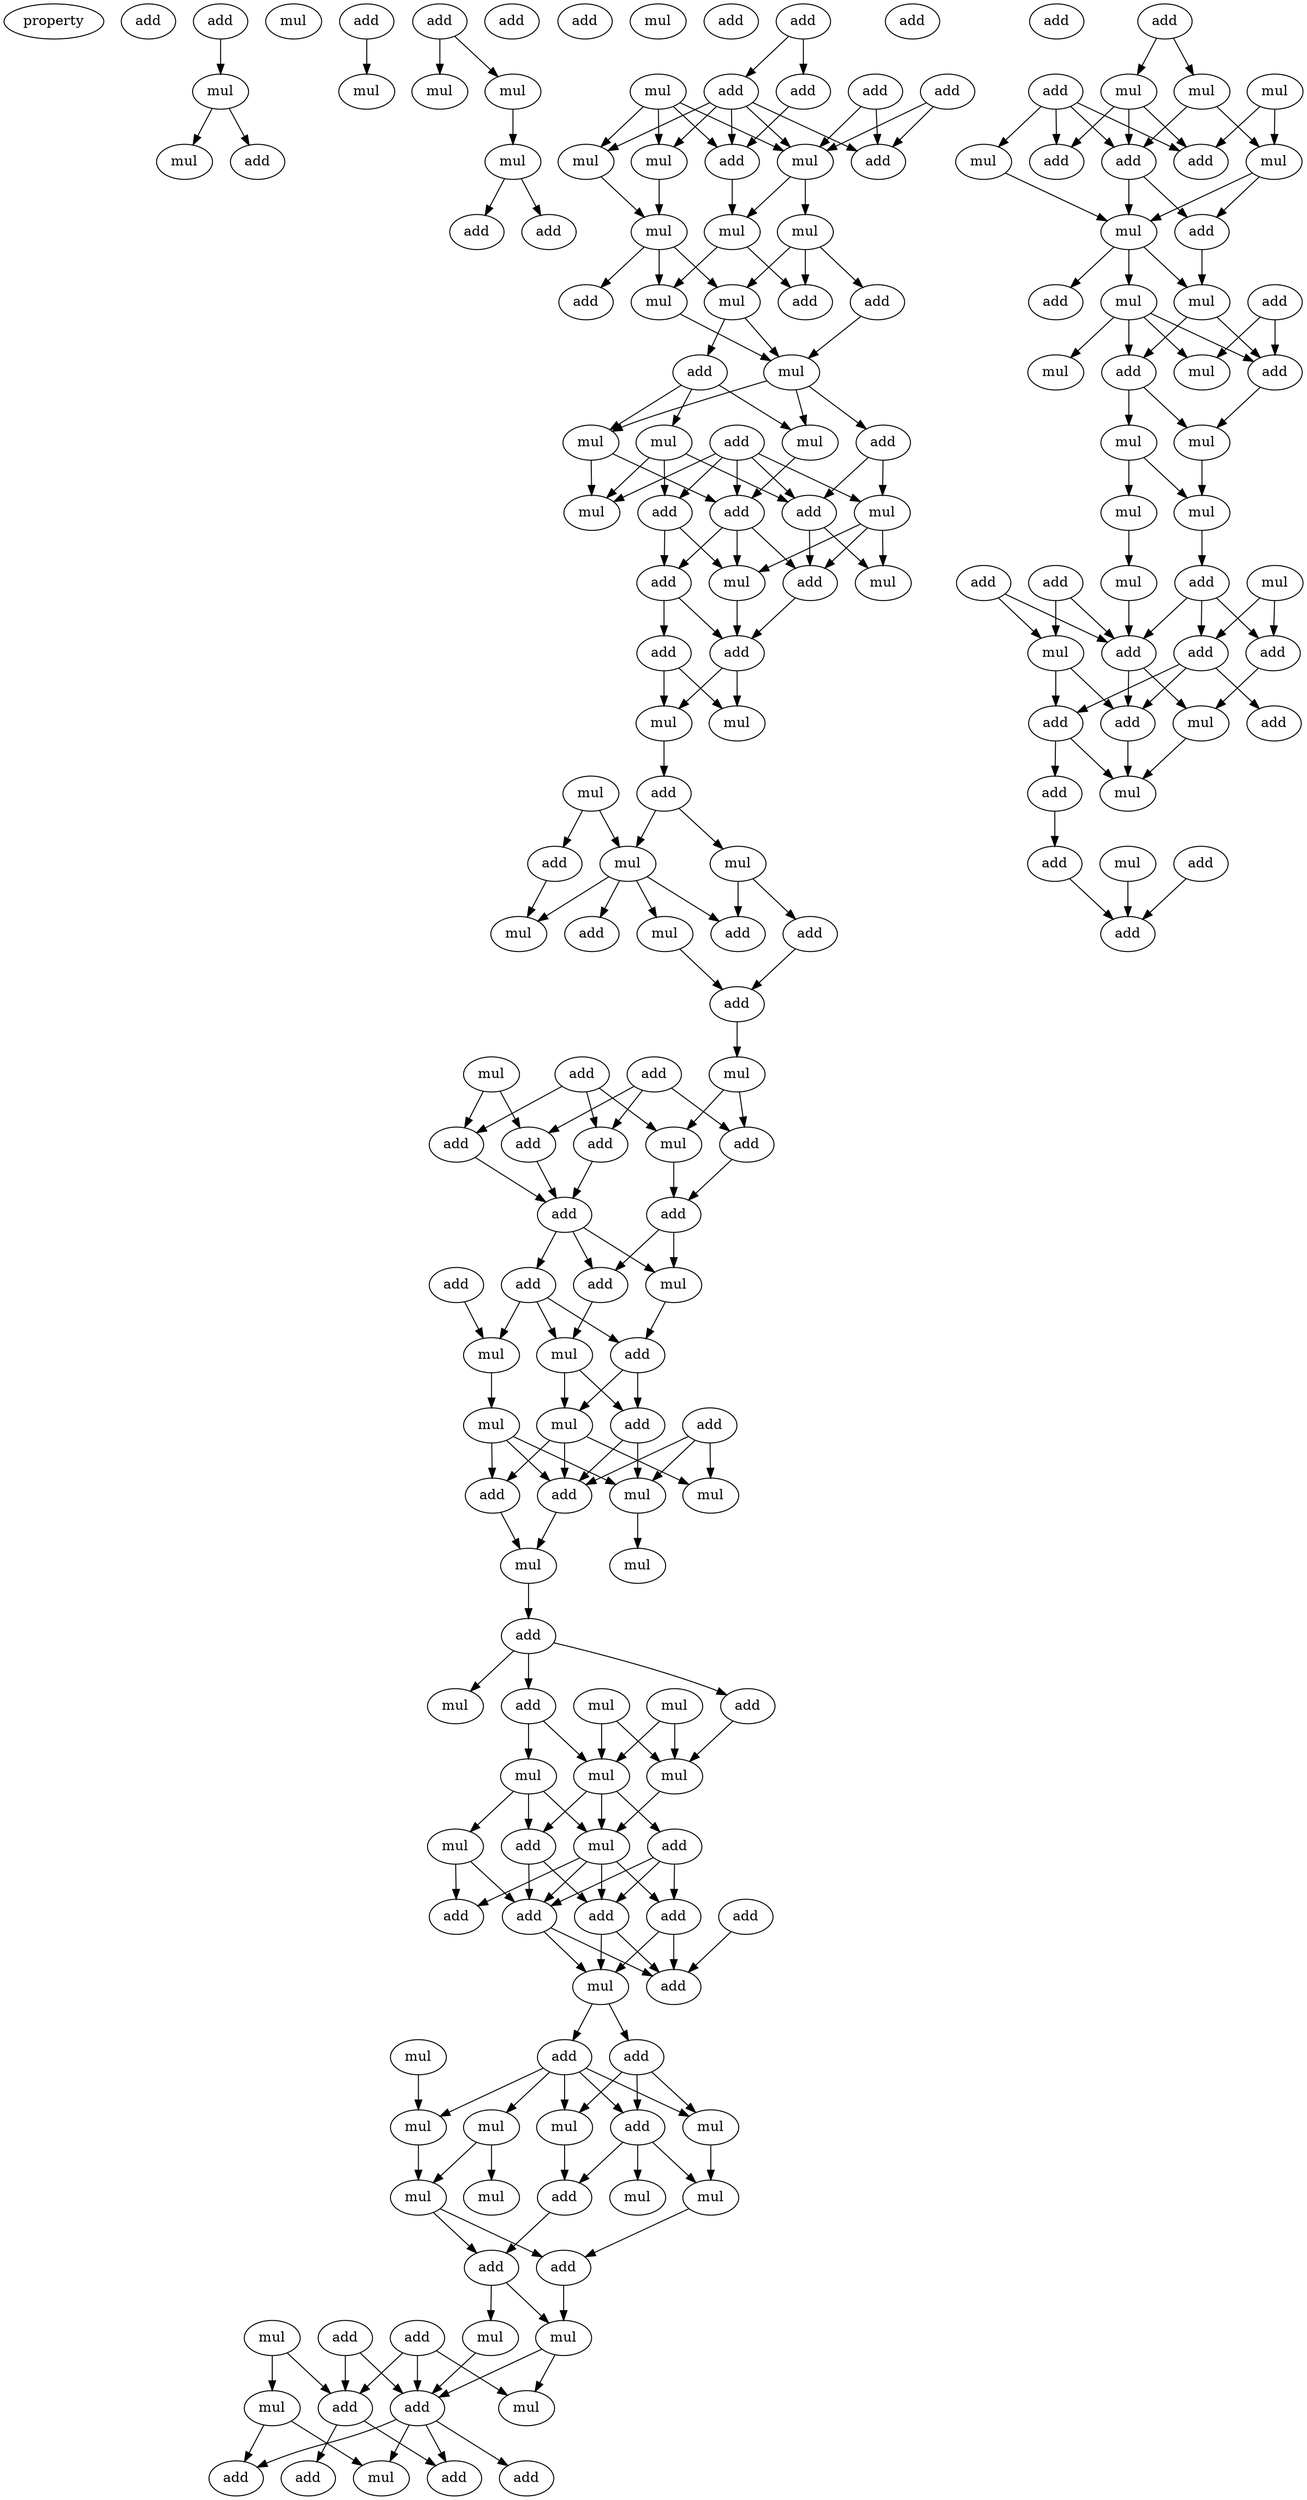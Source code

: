 digraph {
    node [fontcolor=black]
    property [mul=2,lf=1.7]
    0 [ label = add ];
    1 [ label = add ];
    2 [ label = mul ];
    3 [ label = add ];
    4 [ label = mul ];
    5 [ label = mul ];
    6 [ label = mul ];
    7 [ label = add ];
    8 [ label = add ];
    9 [ label = add ];
    10 [ label = add ];
    11 [ label = mul ];
    12 [ label = mul ];
    13 [ label = mul ];
    14 [ label = mul ];
    15 [ label = add ];
    16 [ label = add ];
    17 [ label = add ];
    18 [ label = add ];
    19 [ label = mul ];
    20 [ label = add ];
    21 [ label = add ];
    22 [ label = add ];
    23 [ label = add ];
    24 [ label = mul ];
    25 [ label = add ];
    26 [ label = add ];
    27 [ label = mul ];
    28 [ label = mul ];
    29 [ label = mul ];
    30 [ label = mul ];
    31 [ label = mul ];
    32 [ label = add ];
    33 [ label = add ];
    34 [ label = mul ];
    35 [ label = mul ];
    36 [ label = add ];
    37 [ label = add ];
    38 [ label = mul ];
    39 [ label = add ];
    40 [ label = mul ];
    41 [ label = mul ];
    42 [ label = mul ];
    43 [ label = add ];
    44 [ label = add ];
    45 [ label = add ];
    46 [ label = mul ];
    47 [ label = mul ];
    48 [ label = add ];
    49 [ label = mul ];
    50 [ label = mul ];
    51 [ label = add ];
    52 [ label = add ];
    53 [ label = add ];
    54 [ label = add ];
    55 [ label = mul ];
    56 [ label = mul ];
    57 [ label = add ];
    58 [ label = mul ];
    59 [ label = add ];
    60 [ label = mul ];
    61 [ label = mul ];
    62 [ label = mul ];
    63 [ label = add ];
    64 [ label = add ];
    65 [ label = add ];
    66 [ label = mul ];
    67 [ label = add ];
    68 [ label = mul ];
    69 [ label = add ];
    70 [ label = add ];
    71 [ label = mul ];
    72 [ label = add ];
    73 [ label = add ];
    74 [ label = add ];
    75 [ label = add ];
    76 [ label = mul ];
    77 [ label = add ];
    78 [ label = add ];
    79 [ label = add ];
    80 [ label = add ];
    81 [ label = mul ];
    82 [ label = add ];
    83 [ label = add ];
    84 [ label = mul ];
    85 [ label = mul ];
    86 [ label = mul ];
    87 [ label = add ];
    88 [ label = mul ];
    89 [ label = add ];
    90 [ label = add ];
    91 [ label = mul ];
    92 [ label = add ];
    93 [ label = mul ];
    94 [ label = mul ];
    95 [ label = mul ];
    96 [ label = add ];
    97 [ label = mul ];
    98 [ label = add ];
    99 [ label = add ];
    100 [ label = mul ];
    101 [ label = mul ];
    102 [ label = mul ];
    103 [ label = mul ];
    104 [ label = mul ];
    105 [ label = mul ];
    106 [ label = add ];
    107 [ label = mul ];
    108 [ label = add ];
    109 [ label = add ];
    110 [ label = add ];
    111 [ label = add ];
    112 [ label = add ];
    113 [ label = add ];
    114 [ label = mul ];
    115 [ label = add ];
    116 [ label = add ];
    117 [ label = add ];
    118 [ label = mul ];
    119 [ label = mul ];
    120 [ label = mul ];
    121 [ label = add ];
    122 [ label = mul ];
    123 [ label = mul ];
    124 [ label = add ];
    125 [ label = mul ];
    126 [ label = mul ];
    127 [ label = mul ];
    128 [ label = mul ];
    129 [ label = add ];
    130 [ label = add ];
    131 [ label = mul ];
    132 [ label = add ];
    133 [ label = mul ];
    134 [ label = mul ];
    135 [ label = add ];
    136 [ label = mul ];
    137 [ label = mul ];
    138 [ label = add ];
    139 [ label = add ];
    140 [ label = add ];
    141 [ label = mul ];
    142 [ label = add ];
    143 [ label = add ];
    144 [ label = add ];
    145 [ label = add ];
    146 [ label = add ];
    147 [ label = add ];
    148 [ label = mul ];
    149 [ label = add ];
    150 [ label = mul ];
    151 [ label = mul ];
    152 [ label = add ];
    153 [ label = mul ];
    154 [ label = add ];
    155 [ label = mul ];
    156 [ label = add ];
    157 [ label = add ];
    158 [ label = mul ];
    159 [ label = mul ];
    160 [ label = mul ];
    161 [ label = add ];
    162 [ label = add ];
    163 [ label = add ];
    164 [ label = mul ];
    165 [ label = add ];
    166 [ label = mul ];
    167 [ label = mul ];
    168 [ label = mul ];
    169 [ label = mul ];
    170 [ label = mul ];
    171 [ label = mul ];
    172 [ label = add ];
    173 [ label = add ];
    174 [ label = add ];
    175 [ label = mul ];
    176 [ label = mul ];
    177 [ label = add ];
    178 [ label = add ];
    179 [ label = add ];
    180 [ label = mul ];
    181 [ label = add ];
    182 [ label = add ];
    183 [ label = add ];
    184 [ label = mul ];
    185 [ label = add ];
    186 [ label = mul ];
    187 [ label = add ];
    188 [ label = add ];
    189 [ label = add ];
    1 -> 4 [ name = 0 ];
    3 -> 6 [ name = 1 ];
    4 -> 5 [ name = 2 ];
    4 -> 7 [ name = 3 ];
    8 -> 11 [ name = 4 ];
    8 -> 12 [ name = 5 ];
    12 -> 13 [ name = 6 ];
    13 -> 15 [ name = 7 ];
    13 -> 17 [ name = 8 ];
    18 -> 22 [ name = 9 ];
    18 -> 23 [ name = 10 ];
    19 -> 24 [ name = 11 ];
    19 -> 25 [ name = 12 ];
    19 -> 27 [ name = 13 ];
    19 -> 28 [ name = 14 ];
    20 -> 24 [ name = 15 ];
    20 -> 26 [ name = 16 ];
    21 -> 24 [ name = 17 ];
    21 -> 26 [ name = 18 ];
    22 -> 24 [ name = 19 ];
    22 -> 25 [ name = 20 ];
    22 -> 26 [ name = 21 ];
    22 -> 27 [ name = 22 ];
    22 -> 28 [ name = 23 ];
    23 -> 25 [ name = 24 ];
    24 -> 30 [ name = 25 ];
    24 -> 31 [ name = 26 ];
    25 -> 31 [ name = 27 ];
    27 -> 29 [ name = 28 ];
    28 -> 29 [ name = 29 ];
    29 -> 32 [ name = 30 ];
    29 -> 34 [ name = 31 ];
    29 -> 35 [ name = 32 ];
    30 -> 33 [ name = 33 ];
    30 -> 35 [ name = 34 ];
    30 -> 36 [ name = 35 ];
    31 -> 33 [ name = 36 ];
    31 -> 34 [ name = 37 ];
    34 -> 38 [ name = 38 ];
    35 -> 37 [ name = 39 ];
    35 -> 38 [ name = 40 ];
    36 -> 38 [ name = 41 ];
    37 -> 40 [ name = 42 ];
    37 -> 41 [ name = 43 ];
    37 -> 42 [ name = 44 ];
    38 -> 41 [ name = 45 ];
    38 -> 42 [ name = 46 ];
    38 -> 43 [ name = 47 ];
    39 -> 44 [ name = 48 ];
    39 -> 45 [ name = 49 ];
    39 -> 46 [ name = 50 ];
    39 -> 47 [ name = 51 ];
    39 -> 48 [ name = 52 ];
    40 -> 44 [ name = 53 ];
    40 -> 46 [ name = 54 ];
    40 -> 48 [ name = 55 ];
    41 -> 45 [ name = 56 ];
    41 -> 46 [ name = 57 ];
    42 -> 45 [ name = 58 ];
    43 -> 47 [ name = 59 ];
    43 -> 48 [ name = 60 ];
    44 -> 49 [ name = 61 ];
    44 -> 52 [ name = 62 ];
    45 -> 49 [ name = 63 ];
    45 -> 51 [ name = 64 ];
    45 -> 52 [ name = 65 ];
    47 -> 49 [ name = 66 ];
    47 -> 50 [ name = 67 ];
    47 -> 51 [ name = 68 ];
    48 -> 50 [ name = 69 ];
    48 -> 51 [ name = 70 ];
    49 -> 53 [ name = 71 ];
    51 -> 53 [ name = 72 ];
    52 -> 53 [ name = 73 ];
    52 -> 54 [ name = 74 ];
    53 -> 55 [ name = 75 ];
    53 -> 56 [ name = 76 ];
    54 -> 55 [ name = 77 ];
    54 -> 56 [ name = 78 ];
    56 -> 57 [ name = 79 ];
    57 -> 60 [ name = 80 ];
    57 -> 61 [ name = 81 ];
    58 -> 59 [ name = 82 ];
    58 -> 60 [ name = 83 ];
    59 -> 62 [ name = 84 ];
    60 -> 62 [ name = 85 ];
    60 -> 63 [ name = 86 ];
    60 -> 64 [ name = 87 ];
    60 -> 66 [ name = 88 ];
    61 -> 63 [ name = 89 ];
    61 -> 65 [ name = 90 ];
    65 -> 67 [ name = 91 ];
    66 -> 67 [ name = 92 ];
    67 -> 71 [ name = 93 ];
    68 -> 72 [ name = 94 ];
    68 -> 75 [ name = 95 ];
    69 -> 73 [ name = 96 ];
    69 -> 74 [ name = 97 ];
    69 -> 75 [ name = 98 ];
    70 -> 72 [ name = 99 ];
    70 -> 73 [ name = 100 ];
    70 -> 76 [ name = 101 ];
    71 -> 74 [ name = 102 ];
    71 -> 76 [ name = 103 ];
    72 -> 77 [ name = 104 ];
    73 -> 77 [ name = 105 ];
    74 -> 78 [ name = 106 ];
    75 -> 77 [ name = 107 ];
    76 -> 78 [ name = 108 ];
    77 -> 80 [ name = 109 ];
    77 -> 81 [ name = 110 ];
    77 -> 82 [ name = 111 ];
    78 -> 81 [ name = 112 ];
    78 -> 82 [ name = 113 ];
    79 -> 84 [ name = 114 ];
    80 -> 83 [ name = 115 ];
    80 -> 84 [ name = 116 ];
    80 -> 85 [ name = 117 ];
    81 -> 83 [ name = 118 ];
    82 -> 85 [ name = 119 ];
    83 -> 87 [ name = 120 ];
    83 -> 88 [ name = 121 ];
    84 -> 86 [ name = 122 ];
    85 -> 87 [ name = 123 ];
    85 -> 88 [ name = 124 ];
    86 -> 90 [ name = 125 ];
    86 -> 91 [ name = 126 ];
    86 -> 92 [ name = 127 ];
    87 -> 90 [ name = 128 ];
    87 -> 91 [ name = 129 ];
    88 -> 90 [ name = 130 ];
    88 -> 92 [ name = 131 ];
    88 -> 93 [ name = 132 ];
    89 -> 90 [ name = 133 ];
    89 -> 91 [ name = 134 ];
    89 -> 93 [ name = 135 ];
    90 -> 95 [ name = 136 ];
    91 -> 94 [ name = 137 ];
    92 -> 95 [ name = 138 ];
    95 -> 96 [ name = 139 ];
    96 -> 97 [ name = 140 ];
    96 -> 98 [ name = 141 ];
    96 -> 99 [ name = 142 ];
    98 -> 103 [ name = 143 ];
    99 -> 102 [ name = 144 ];
    99 -> 104 [ name = 145 ];
    100 -> 103 [ name = 146 ];
    100 -> 104 [ name = 147 ];
    101 -> 103 [ name = 148 ];
    101 -> 104 [ name = 149 ];
    102 -> 105 [ name = 150 ];
    102 -> 107 [ name = 151 ];
    102 -> 108 [ name = 152 ];
    103 -> 107 [ name = 153 ];
    104 -> 106 [ name = 154 ];
    104 -> 107 [ name = 155 ];
    104 -> 108 [ name = 156 ];
    105 -> 111 [ name = 157 ];
    105 -> 113 [ name = 158 ];
    106 -> 109 [ name = 159 ];
    106 -> 110 [ name = 160 ];
    106 -> 111 [ name = 161 ];
    107 -> 109 [ name = 162 ];
    107 -> 110 [ name = 163 ];
    107 -> 111 [ name = 164 ];
    107 -> 113 [ name = 165 ];
    108 -> 109 [ name = 166 ];
    108 -> 111 [ name = 167 ];
    109 -> 114 [ name = 168 ];
    109 -> 115 [ name = 169 ];
    110 -> 114 [ name = 170 ];
    110 -> 115 [ name = 171 ];
    111 -> 114 [ name = 172 ];
    111 -> 115 [ name = 173 ];
    112 -> 115 [ name = 174 ];
    114 -> 116 [ name = 175 ];
    114 -> 117 [ name = 176 ];
    116 -> 121 [ name = 177 ];
    116 -> 122 [ name = 178 ];
    116 -> 123 [ name = 179 ];
    117 -> 119 [ name = 180 ];
    117 -> 120 [ name = 181 ];
    117 -> 121 [ name = 182 ];
    117 -> 122 [ name = 183 ];
    117 -> 123 [ name = 184 ];
    118 -> 120 [ name = 185 ];
    119 -> 126 [ name = 186 ];
    119 -> 127 [ name = 187 ];
    120 -> 127 [ name = 188 ];
    121 -> 124 [ name = 189 ];
    121 -> 125 [ name = 190 ];
    121 -> 128 [ name = 191 ];
    122 -> 124 [ name = 192 ];
    123 -> 128 [ name = 193 ];
    124 -> 130 [ name = 194 ];
    127 -> 129 [ name = 195 ];
    127 -> 130 [ name = 196 ];
    128 -> 129 [ name = 197 ];
    129 -> 133 [ name = 198 ];
    130 -> 131 [ name = 199 ];
    130 -> 133 [ name = 200 ];
    131 -> 139 [ name = 201 ];
    132 -> 137 [ name = 202 ];
    132 -> 138 [ name = 203 ];
    132 -> 139 [ name = 204 ];
    133 -> 137 [ name = 205 ];
    133 -> 139 [ name = 206 ];
    134 -> 136 [ name = 207 ];
    134 -> 138 [ name = 208 ];
    135 -> 138 [ name = 209 ];
    135 -> 139 [ name = 210 ];
    136 -> 141 [ name = 211 ];
    136 -> 144 [ name = 212 ];
    138 -> 140 [ name = 213 ];
    138 -> 142 [ name = 214 ];
    139 -> 141 [ name = 215 ];
    139 -> 142 [ name = 216 ];
    139 -> 143 [ name = 217 ];
    139 -> 144 [ name = 218 ];
    147 -> 148 [ name = 219 ];
    147 -> 150 [ name = 220 ];
    148 -> 152 [ name = 221 ];
    148 -> 154 [ name = 222 ];
    148 -> 156 [ name = 223 ];
    149 -> 152 [ name = 224 ];
    149 -> 154 [ name = 225 ];
    149 -> 155 [ name = 226 ];
    149 -> 156 [ name = 227 ];
    150 -> 153 [ name = 228 ];
    150 -> 156 [ name = 229 ];
    151 -> 152 [ name = 230 ];
    151 -> 153 [ name = 231 ];
    153 -> 157 [ name = 232 ];
    153 -> 158 [ name = 233 ];
    155 -> 158 [ name = 234 ];
    156 -> 157 [ name = 235 ];
    156 -> 158 [ name = 236 ];
    157 -> 160 [ name = 237 ];
    158 -> 159 [ name = 238 ];
    158 -> 160 [ name = 239 ];
    158 -> 161 [ name = 240 ];
    159 -> 163 [ name = 241 ];
    159 -> 164 [ name = 242 ];
    159 -> 165 [ name = 243 ];
    159 -> 166 [ name = 244 ];
    160 -> 163 [ name = 245 ];
    160 -> 165 [ name = 246 ];
    162 -> 164 [ name = 247 ];
    162 -> 165 [ name = 248 ];
    163 -> 167 [ name = 249 ];
    163 -> 168 [ name = 250 ];
    165 -> 167 [ name = 251 ];
    167 -> 169 [ name = 252 ];
    168 -> 169 [ name = 253 ];
    168 -> 170 [ name = 254 ];
    169 -> 173 [ name = 255 ];
    170 -> 175 [ name = 256 ];
    171 -> 178 [ name = 257 ];
    171 -> 179 [ name = 258 ];
    172 -> 176 [ name = 259 ];
    172 -> 177 [ name = 260 ];
    173 -> 177 [ name = 261 ];
    173 -> 178 [ name = 262 ];
    173 -> 179 [ name = 263 ];
    174 -> 176 [ name = 264 ];
    174 -> 177 [ name = 265 ];
    175 -> 177 [ name = 266 ];
    176 -> 181 [ name = 267 ];
    176 -> 182 [ name = 268 ];
    177 -> 180 [ name = 269 ];
    177 -> 182 [ name = 270 ];
    178 -> 180 [ name = 271 ];
    179 -> 181 [ name = 272 ];
    179 -> 182 [ name = 273 ];
    179 -> 183 [ name = 274 ];
    180 -> 184 [ name = 275 ];
    181 -> 184 [ name = 276 ];
    181 -> 185 [ name = 277 ];
    182 -> 184 [ name = 278 ];
    185 -> 187 [ name = 279 ];
    186 -> 189 [ name = 280 ];
    187 -> 189 [ name = 281 ];
    188 -> 189 [ name = 282 ];
}

